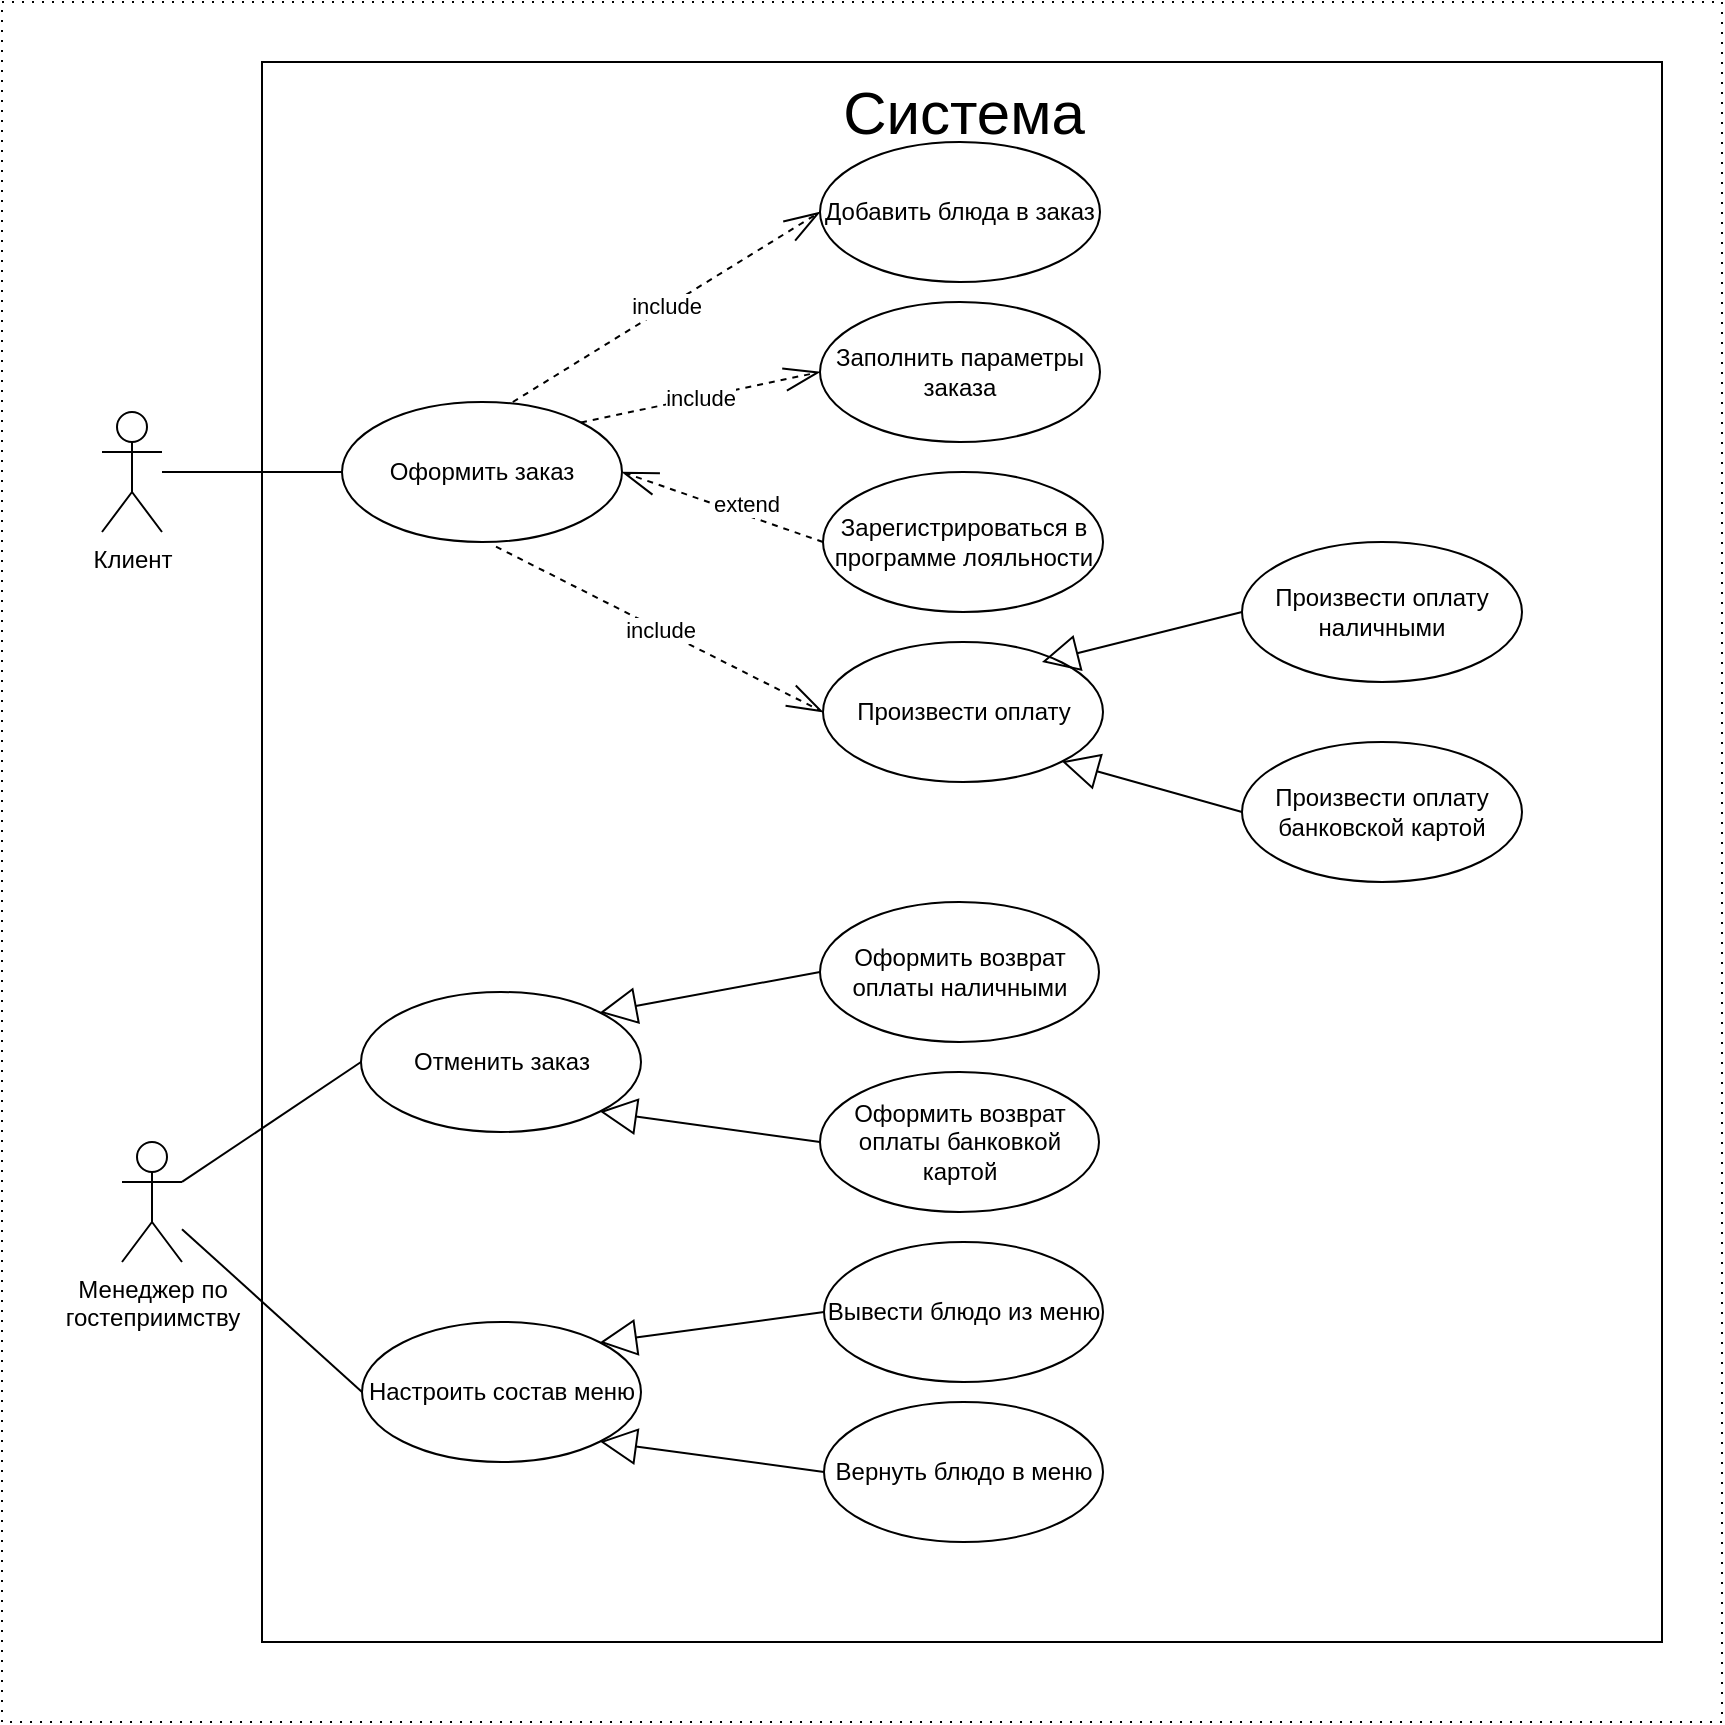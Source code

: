 <mxfile version="21.3.7" type="device">
  <diagram id="WB0ZkqiWKrmlN4whSWlh" name="Page-1">
    <mxGraphModel dx="1417" dy="820" grid="1" gridSize="10" guides="1" tooltips="1" connect="1" arrows="1" fold="1" page="1" pageScale="1" pageWidth="827" pageHeight="1169" math="0" shadow="0">
      <root>
        <mxCell id="0" />
        <mxCell id="1" parent="0" />
        <mxCell id="2IaGR2O-VV6p090WFoKF-2" value="" style="rounded=0;whiteSpace=wrap;html=1;dashed=1;dashPattern=1 4;" parent="1" vertex="1">
          <mxGeometry x="30" width="860" height="860" as="geometry" />
        </mxCell>
        <mxCell id="Ox98oRBHaWOmRM7Kqn2U-92" value="" style="rounded=0;whiteSpace=wrap;html=1;fillColor=none;" parent="1" vertex="1">
          <mxGeometry x="160" y="30" width="700" height="790" as="geometry" />
        </mxCell>
        <mxCell id="Ox98oRBHaWOmRM7Kqn2U-45" value="" style="edgeStyle=none;rounded=0;orthogonalLoop=1;jettySize=auto;html=1;endArrow=none;endFill=0;entryX=0;entryY=0.5;entryDx=0;entryDy=0;" parent="1" source="Ox98oRBHaWOmRM7Kqn2U-33" target="Ox98oRBHaWOmRM7Kqn2U-34" edge="1">
          <mxGeometry relative="1" as="geometry" />
        </mxCell>
        <mxCell id="Ox98oRBHaWOmRM7Kqn2U-33" value="Клиент" style="shape=umlActor;verticalLabelPosition=bottom;verticalAlign=top;html=1;outlineConnect=0;" parent="1" vertex="1">
          <mxGeometry x="80" y="205" width="30" height="60" as="geometry" />
        </mxCell>
        <mxCell id="Ox98oRBHaWOmRM7Kqn2U-34" value="Оформить заказ" style="ellipse;whiteSpace=wrap;html=1;verticalAlign=middle;" parent="1" vertex="1">
          <mxGeometry x="200" y="200" width="140" height="70" as="geometry" />
        </mxCell>
        <mxCell id="Ox98oRBHaWOmRM7Kqn2U-37" value="Добавить блюда в заказ" style="ellipse;whiteSpace=wrap;html=1;verticalAlign=middle;" parent="1" vertex="1">
          <mxGeometry x="439" y="70" width="140" height="70" as="geometry" />
        </mxCell>
        <mxCell id="Ox98oRBHaWOmRM7Kqn2U-38" value="include" style="endArrow=openThin;endSize=16;endFill=0;html=1;rounded=0;dashed=1;exitX=0.61;exitY=0;exitDx=0;exitDy=0;exitPerimeter=0;entryX=0;entryY=0.5;entryDx=0;entryDy=0;" parent="1" source="Ox98oRBHaWOmRM7Kqn2U-34" target="Ox98oRBHaWOmRM7Kqn2U-37" edge="1">
          <mxGeometry width="160" relative="1" as="geometry">
            <mxPoint x="457.562" y="78.465" as="sourcePoint" />
            <mxPoint x="527.574" y="88.787" as="targetPoint" />
          </mxGeometry>
        </mxCell>
        <mxCell id="Ox98oRBHaWOmRM7Kqn2U-42" value="include" style="endArrow=openThin;endSize=16;endFill=0;html=1;rounded=0;dashed=1;exitX=0.55;exitY=1.033;exitDx=0;exitDy=0;entryX=0;entryY=0.5;entryDx=0;entryDy=0;exitPerimeter=0;" parent="1" source="Ox98oRBHaWOmRM7Kqn2U-34" target="Ox98oRBHaWOmRM7Kqn2U-43" edge="1">
          <mxGeometry width="160" relative="1" as="geometry">
            <mxPoint x="313.2" y="270" as="sourcePoint" />
            <mxPoint x="530.826" y="315.039" as="targetPoint" />
          </mxGeometry>
        </mxCell>
        <mxCell id="Ox98oRBHaWOmRM7Kqn2U-43" value="Произвести оплату" style="ellipse;whiteSpace=wrap;html=1;verticalAlign=middle;" parent="1" vertex="1">
          <mxGeometry x="440.5" y="320" width="140" height="70" as="geometry" />
        </mxCell>
        <mxCell id="Ox98oRBHaWOmRM7Kqn2U-44" value="Зарегистрироваться в программе лояльности" style="ellipse;whiteSpace=wrap;html=1;verticalAlign=middle;" parent="1" vertex="1">
          <mxGeometry x="440.5" y="235" width="140" height="70" as="geometry" />
        </mxCell>
        <mxCell id="Ox98oRBHaWOmRM7Kqn2U-48" value="Оформить возврат оплаты наличными" style="ellipse;whiteSpace=wrap;html=1;verticalAlign=middle;" parent="1" vertex="1">
          <mxGeometry x="439" y="450" width="139.5" height="70" as="geometry" />
        </mxCell>
        <mxCell id="Ox98oRBHaWOmRM7Kqn2U-50" value="Менеджер по &lt;br&gt;гостеприимству" style="shape=umlActor;verticalLabelPosition=bottom;verticalAlign=top;html=1;outlineConnect=0;" parent="1" vertex="1">
          <mxGeometry x="90" y="570" width="30" height="60" as="geometry" />
        </mxCell>
        <mxCell id="Ox98oRBHaWOmRM7Kqn2U-51" value="" style="edgeStyle=none;rounded=0;orthogonalLoop=1;jettySize=auto;html=1;endArrow=none;endFill=0;entryX=0;entryY=0.5;entryDx=0;entryDy=0;" parent="1" source="Ox98oRBHaWOmRM7Kqn2U-50" target="Ox98oRBHaWOmRM7Kqn2U-52" edge="1">
          <mxGeometry relative="1" as="geometry">
            <mxPoint x="159" y="548.066" as="sourcePoint" />
          </mxGeometry>
        </mxCell>
        <mxCell id="Ox98oRBHaWOmRM7Kqn2U-52" value="Отменить заказ" style="ellipse;whiteSpace=wrap;html=1;verticalAlign=middle;" parent="1" vertex="1">
          <mxGeometry x="209.5" y="495" width="140" height="70" as="geometry" />
        </mxCell>
        <mxCell id="Ox98oRBHaWOmRM7Kqn2U-54" value="Оформить возврат оплаты банковкой картой" style="ellipse;whiteSpace=wrap;html=1;verticalAlign=middle;" parent="1" vertex="1">
          <mxGeometry x="439" y="535" width="139.5" height="70" as="geometry" />
        </mxCell>
        <mxCell id="Ox98oRBHaWOmRM7Kqn2U-58" value="Настроить состав меню" style="ellipse;whiteSpace=wrap;html=1;verticalAlign=middle;" parent="1" vertex="1">
          <mxGeometry x="210" y="660" width="139.5" height="70" as="geometry" />
        </mxCell>
        <mxCell id="Ox98oRBHaWOmRM7Kqn2U-59" value="" style="edgeStyle=none;rounded=0;orthogonalLoop=1;jettySize=auto;html=1;endArrow=none;endFill=0;entryX=0;entryY=0.5;entryDx=0;entryDy=0;" parent="1" source="Ox98oRBHaWOmRM7Kqn2U-50" target="Ox98oRBHaWOmRM7Kqn2U-58" edge="1">
          <mxGeometry relative="1" as="geometry">
            <mxPoint x="169" y="589.011" as="sourcePoint" />
            <mxPoint x="249.459" y="583.704" as="targetPoint" />
          </mxGeometry>
        </mxCell>
        <mxCell id="Ox98oRBHaWOmRM7Kqn2U-88" value="extend" style="endArrow=openThin;endSize=16;endFill=0;html=1;rounded=0;dashed=1;exitX=0;exitY=0.5;exitDx=0;exitDy=0;entryX=1;entryY=0.5;entryDx=0;entryDy=0;" parent="1" source="Ox98oRBHaWOmRM7Kqn2U-44" target="Ox98oRBHaWOmRM7Kqn2U-34" edge="1">
          <mxGeometry x="-0.207" y="-5" width="160" relative="1" as="geometry">
            <mxPoint x="412.88" y="541.16" as="sourcePoint" />
            <mxPoint x="332.52" y="564.5" as="targetPoint" />
            <mxPoint as="offset" />
          </mxGeometry>
        </mxCell>
        <mxCell id="UyyVwW6SlUYE6O9oCYfF-4" value="&lt;font style=&quot;font-size: 30px;&quot;&gt;Система&lt;/font&gt;" style="text;strokeColor=none;align=center;fillColor=none;html=1;verticalAlign=middle;whiteSpace=wrap;rounded=0;" parent="1" vertex="1">
          <mxGeometry x="480.75" y="40" width="60" height="30" as="geometry" />
        </mxCell>
        <mxCell id="UyyVwW6SlUYE6O9oCYfF-10" value="Вывести блюдо из меню" style="ellipse;whiteSpace=wrap;html=1;verticalAlign=middle;" parent="1" vertex="1">
          <mxGeometry x="441" y="620" width="139.5" height="70" as="geometry" />
        </mxCell>
        <mxCell id="UyyVwW6SlUYE6O9oCYfF-11" value="Вернуть блюдо в меню" style="ellipse;whiteSpace=wrap;html=1;verticalAlign=middle;" parent="1" vertex="1">
          <mxGeometry x="441" y="700" width="139.5" height="70" as="geometry" />
        </mxCell>
        <mxCell id="UyyVwW6SlUYE6O9oCYfF-22" value="" style="endArrow=block;endSize=16;endFill=0;html=1;rounded=0;entryX=1;entryY=0;entryDx=0;entryDy=0;exitX=0;exitY=0.5;exitDx=0;exitDy=0;" parent="1" source="Ox98oRBHaWOmRM7Kqn2U-48" target="Ox98oRBHaWOmRM7Kqn2U-52" edge="1">
          <mxGeometry width="160" relative="1" as="geometry">
            <mxPoint x="260" y="420" as="sourcePoint" />
            <mxPoint x="420" y="420" as="targetPoint" />
          </mxGeometry>
        </mxCell>
        <mxCell id="UyyVwW6SlUYE6O9oCYfF-23" value="" style="endArrow=block;endSize=16;endFill=0;html=1;rounded=0;entryX=1;entryY=1;entryDx=0;entryDy=0;exitX=0;exitY=0.5;exitDx=0;exitDy=0;" parent="1" source="Ox98oRBHaWOmRM7Kqn2U-54" target="Ox98oRBHaWOmRM7Kqn2U-52" edge="1">
          <mxGeometry width="160" relative="1" as="geometry">
            <mxPoint x="450" y="480" as="sourcePoint" />
            <mxPoint x="339" y="515" as="targetPoint" />
          </mxGeometry>
        </mxCell>
        <mxCell id="UyyVwW6SlUYE6O9oCYfF-24" value="" style="endArrow=block;endSize=16;endFill=0;html=1;rounded=0;entryX=1;entryY=0;entryDx=0;entryDy=0;exitX=0;exitY=0.5;exitDx=0;exitDy=0;" parent="1" source="UyyVwW6SlUYE6O9oCYfF-10" target="Ox98oRBHaWOmRM7Kqn2U-58" edge="1">
          <mxGeometry width="160" relative="1" as="geometry">
            <mxPoint x="431" y="685" as="sourcePoint" />
            <mxPoint x="320" y="650" as="targetPoint" />
          </mxGeometry>
        </mxCell>
        <mxCell id="UyyVwW6SlUYE6O9oCYfF-25" value="" style="endArrow=block;endSize=16;endFill=0;html=1;rounded=0;entryX=1;entryY=1;entryDx=0;entryDy=0;exitX=0;exitY=0.5;exitDx=0;exitDy=0;" parent="1" source="UyyVwW6SlUYE6O9oCYfF-11" target="Ox98oRBHaWOmRM7Kqn2U-58" edge="1">
          <mxGeometry width="160" relative="1" as="geometry">
            <mxPoint x="451" y="715" as="sourcePoint" />
            <mxPoint x="360" y="770" as="targetPoint" />
          </mxGeometry>
        </mxCell>
        <mxCell id="2IaGR2O-VV6p090WFoKF-3" value="Произвести оплату банковской картой" style="ellipse;whiteSpace=wrap;html=1;verticalAlign=middle;" parent="1" vertex="1">
          <mxGeometry x="650" y="370" width="140" height="70" as="geometry" />
        </mxCell>
        <mxCell id="2IaGR2O-VV6p090WFoKF-4" value="Произвести оплату наличными" style="ellipse;whiteSpace=wrap;html=1;verticalAlign=middle;" parent="1" vertex="1">
          <mxGeometry x="650" y="270" width="140" height="70" as="geometry" />
        </mxCell>
        <mxCell id="2IaGR2O-VV6p090WFoKF-5" value="" style="endArrow=block;endSize=16;endFill=0;html=1;rounded=0;exitX=0;exitY=0.5;exitDx=0;exitDy=0;entryX=0.782;entryY=0.143;entryDx=0;entryDy=0;entryPerimeter=0;" parent="1" source="2IaGR2O-VV6p090WFoKF-4" target="Ox98oRBHaWOmRM7Kqn2U-43" edge="1">
          <mxGeometry width="160" relative="1" as="geometry">
            <mxPoint x="650" y="495" as="sourcePoint" />
            <mxPoint x="741" y="524" as="targetPoint" />
          </mxGeometry>
        </mxCell>
        <mxCell id="2IaGR2O-VV6p090WFoKF-6" value="" style="endArrow=block;endSize=16;endFill=0;html=1;rounded=0;entryX=1;entryY=1;entryDx=0;entryDy=0;exitX=0;exitY=0.5;exitDx=0;exitDy=0;" parent="1" source="2IaGR2O-VV6p090WFoKF-3" target="Ox98oRBHaWOmRM7Kqn2U-43" edge="1">
          <mxGeometry width="160" relative="1" as="geometry">
            <mxPoint x="660" y="325" as="sourcePoint" />
            <mxPoint x="570" y="340" as="targetPoint" />
          </mxGeometry>
        </mxCell>
        <mxCell id="2IaGR2O-VV6p090WFoKF-7" value="Заполнить параметры заказа" style="ellipse;whiteSpace=wrap;html=1;verticalAlign=middle;" parent="1" vertex="1">
          <mxGeometry x="439" y="150" width="140" height="70" as="geometry" />
        </mxCell>
        <mxCell id="2IaGR2O-VV6p090WFoKF-8" value="include" style="endArrow=openThin;endSize=16;endFill=0;html=1;rounded=0;dashed=1;exitX=1;exitY=0;exitDx=0;exitDy=0;entryX=0;entryY=0.5;entryDx=0;entryDy=0;" parent="1" source="Ox98oRBHaWOmRM7Kqn2U-34" target="2IaGR2O-VV6p090WFoKF-7" edge="1">
          <mxGeometry width="160" relative="1" as="geometry">
            <mxPoint x="305" y="240" as="sourcePoint" />
            <mxPoint x="474" y="142" as="targetPoint" />
          </mxGeometry>
        </mxCell>
      </root>
    </mxGraphModel>
  </diagram>
</mxfile>
